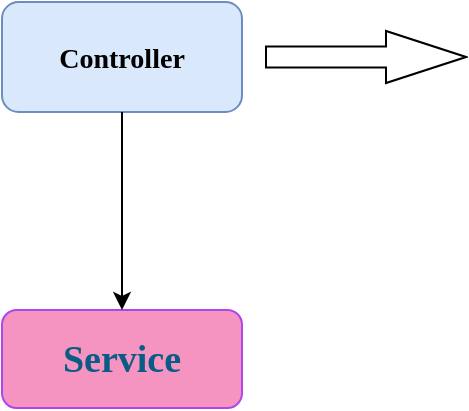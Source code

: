 <mxfile version="18.1.2" type="github">
  <diagram id="W3fD8ybXAZ133hCvVWz9" name="Page-1">
    <mxGraphModel dx="1550" dy="864" grid="1" gridSize="11" guides="1" tooltips="1" connect="1" arrows="1" fold="1" page="1" pageScale="1" pageWidth="1169" pageHeight="827" math="0" shadow="0">
      <root>
        <mxCell id="0" />
        <mxCell id="1" parent="0" />
        <mxCell id="WP4r95nc9R-CKZsR27Ys-1" value="&lt;div style=&quot;&quot;&gt;&lt;font style=&quot;font-size: 19px;&quot;&gt;Service&lt;/font&gt;&lt;/div&gt;" style="whiteSpace=wrap;html=1;fillColor=#F694C1;strokeColor=#AF45ED;fontColor=#095C86;rounded=1;fontStyle=1;fontFamily=Times New Roman;fontSize=19;" vertex="1" parent="1">
          <mxGeometry x="319" y="231" width="120" height="49" as="geometry" />
        </mxCell>
        <mxCell id="WP4r95nc9R-CKZsR27Ys-3" value="&lt;h3&gt;&lt;font face=&quot;Times New Roman&quot;&gt;Controller&lt;/font&gt;&lt;/h3&gt;" style="whiteSpace=wrap;html=1;fillColor=#dae8fc;strokeColor=#6c8ebf;rounded=1;" vertex="1" parent="1">
          <mxGeometry x="319" y="77" width="120" height="55" as="geometry" />
        </mxCell>
        <mxCell id="WP4r95nc9R-CKZsR27Ys-4" value="" style="endArrow=classic;html=1;rounded=0;fontFamily=Times New Roman;fontSize=19;" edge="1" parent="1" source="WP4r95nc9R-CKZsR27Ys-3" target="WP4r95nc9R-CKZsR27Ys-1">
          <mxGeometry width="50" height="50" relative="1" as="geometry">
            <mxPoint x="451" y="468" as="sourcePoint" />
            <mxPoint x="501" y="418" as="targetPoint" />
          </mxGeometry>
        </mxCell>
        <mxCell id="WP4r95nc9R-CKZsR27Ys-19" value="" style="html=1;shadow=0;dashed=0;align=center;verticalAlign=middle;shape=mxgraph.arrows2.arrow;dy=0.6;dx=40;notch=0;rounded=1;fontFamily=Times New Roman;fontSize=19;" vertex="1" parent="1">
          <mxGeometry x="451" y="91.5" width="100" height="26" as="geometry" />
        </mxCell>
      </root>
    </mxGraphModel>
  </diagram>
</mxfile>

